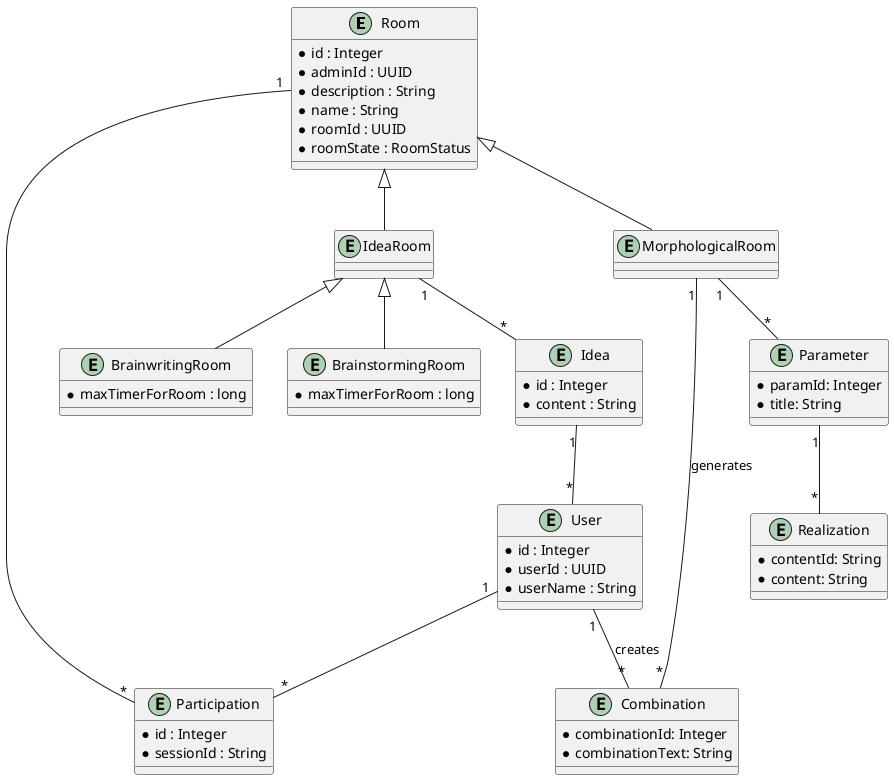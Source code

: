 @startuml
entity Room {
  * id : Integer
  * adminId : UUID
  * description : String
  * name : String
  * roomId : UUID
  * roomState : RoomStatus
}

entity IdeaRoom {
}

entity BrainstormingRoom {
  * maxTimerForRoom : long
}

entity BrainwritingRoom {
  * maxTimerForRoom : long
}

entity MorphologicalRoom {

}

entity Realization {
* contentId: String
* content: String
}

entity Parameter {
* paramId: Integer
* title: String
}


entity Idea {
  * id : Integer
  * content : String
}

entity Participation {
  * id : Integer
  * sessionId : String
}

entity User {
  * id : Integer
  * userId : UUID
  * userName : String
}

entity Combination {
* combinationId: Integer
* combinationText: String
}

Room <|-- MorphologicalRoom

MorphologicalRoom "1" -- "*" Parameter
Parameter "1" -- "*" Realization
Room "1" -- "*" Participation

Room  <|--  IdeaRoom
IdeaRoom <|-- BrainstormingRoom
IdeaRoom <|-- BrainwritingRoom
IdeaRoom "1" -- "*" Idea
Idea "1" -- "*" User
User "1" -- "*" Participation

MorphologicalRoom "1" -- "*" Combination : generates
User "1" -- "*" Combination: creates
@enduml